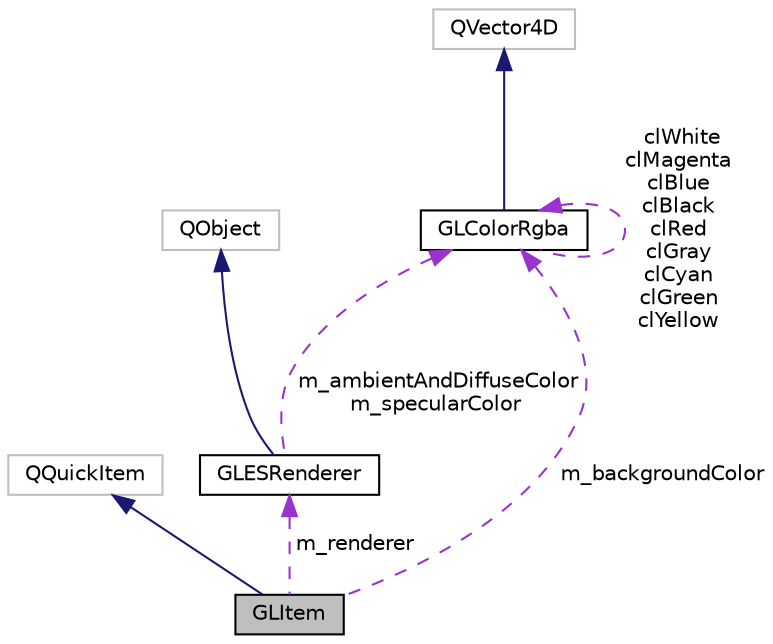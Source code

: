 digraph "GLItem"
{
 // LATEX_PDF_SIZE
  edge [fontname="Helvetica",fontsize="10",labelfontname="Helvetica",labelfontsize="10"];
  node [fontname="Helvetica",fontsize="10",shape=record];
  Node3 [label="GLItem",height=0.2,width=0.4,color="black", fillcolor="grey75", style="filled", fontcolor="black",tooltip="The GlItem class is a 3D-scene item designed for use in QML SceneGraphs. It should be subclassed acco..."];
  Node4 -> Node3 [dir="back",color="midnightblue",fontsize="10",style="solid",fontname="Helvetica"];
  Node4 [label="QQuickItem",height=0.2,width=0.4,color="grey75", fillcolor="white", style="filled",tooltip=" "];
  Node5 -> Node3 [dir="back",color="darkorchid3",fontsize="10",style="dashed",label=" m_renderer" ,fontname="Helvetica"];
  Node5 [label="GLESRenderer",height=0.2,width=0.4,color="black", fillcolor="white", style="filled",URL="$class_g_l_e_s_renderer.html",tooltip="A render program that can be used as a simple replacement for the OpenGL fixed function pipeline."];
  Node6 -> Node5 [dir="back",color="midnightblue",fontsize="10",style="solid",fontname="Helvetica"];
  Node6 [label="QObject",height=0.2,width=0.4,color="grey75", fillcolor="white", style="filled",tooltip=" "];
  Node7 -> Node5 [dir="back",color="darkorchid3",fontsize="10",style="dashed",label=" m_ambientAndDiffuseColor\nm_specularColor" ,fontname="Helvetica"];
  Node7 [label="GLColorRgba",height=0.2,width=0.4,color="black", fillcolor="white", style="filled",URL="$class_g_l_color_rgba.html",tooltip="The GlColorRgba class is a convenience class to replace QVector4D for color variables."];
  Node8 -> Node7 [dir="back",color="midnightblue",fontsize="10",style="solid",fontname="Helvetica"];
  Node8 [label="QVector4D",height=0.2,width=0.4,color="grey75", fillcolor="white", style="filled",tooltip=" "];
  Node7 -> Node7 [dir="back",color="darkorchid3",fontsize="10",style="dashed",label=" clWhite\nclMagenta\nclBlue\nclBlack\nclRed\nclGray\nclCyan\nclGreen\nclYellow" ,fontname="Helvetica"];
  Node7 -> Node3 [dir="back",color="darkorchid3",fontsize="10",style="dashed",label=" m_backgroundColor" ,fontname="Helvetica"];
}
